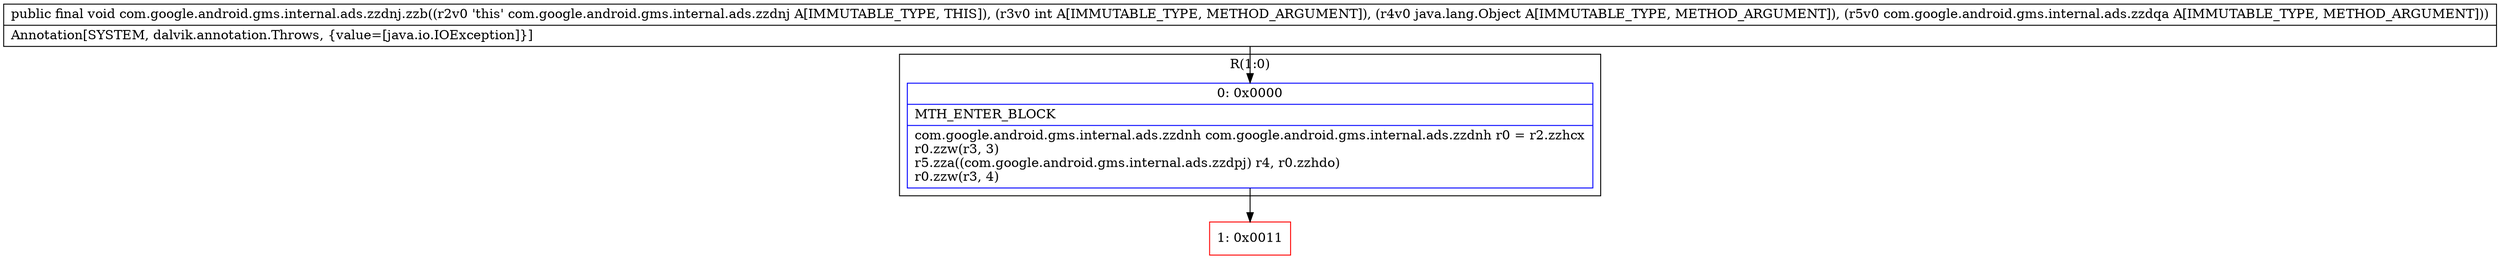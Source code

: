 digraph "CFG forcom.google.android.gms.internal.ads.zzdnj.zzb(ILjava\/lang\/Object;Lcom\/google\/android\/gms\/internal\/ads\/zzdqa;)V" {
subgraph cluster_Region_1987309147 {
label = "R(1:0)";
node [shape=record,color=blue];
Node_0 [shape=record,label="{0\:\ 0x0000|MTH_ENTER_BLOCK\l|com.google.android.gms.internal.ads.zzdnh com.google.android.gms.internal.ads.zzdnh r0 = r2.zzhcx\lr0.zzw(r3, 3)\lr5.zza((com.google.android.gms.internal.ads.zzdpj) r4, r0.zzhdo)\lr0.zzw(r3, 4)\l}"];
}
Node_1 [shape=record,color=red,label="{1\:\ 0x0011}"];
MethodNode[shape=record,label="{public final void com.google.android.gms.internal.ads.zzdnj.zzb((r2v0 'this' com.google.android.gms.internal.ads.zzdnj A[IMMUTABLE_TYPE, THIS]), (r3v0 int A[IMMUTABLE_TYPE, METHOD_ARGUMENT]), (r4v0 java.lang.Object A[IMMUTABLE_TYPE, METHOD_ARGUMENT]), (r5v0 com.google.android.gms.internal.ads.zzdqa A[IMMUTABLE_TYPE, METHOD_ARGUMENT]))  | Annotation[SYSTEM, dalvik.annotation.Throws, \{value=[java.io.IOException]\}]\l}"];
MethodNode -> Node_0;
Node_0 -> Node_1;
}

